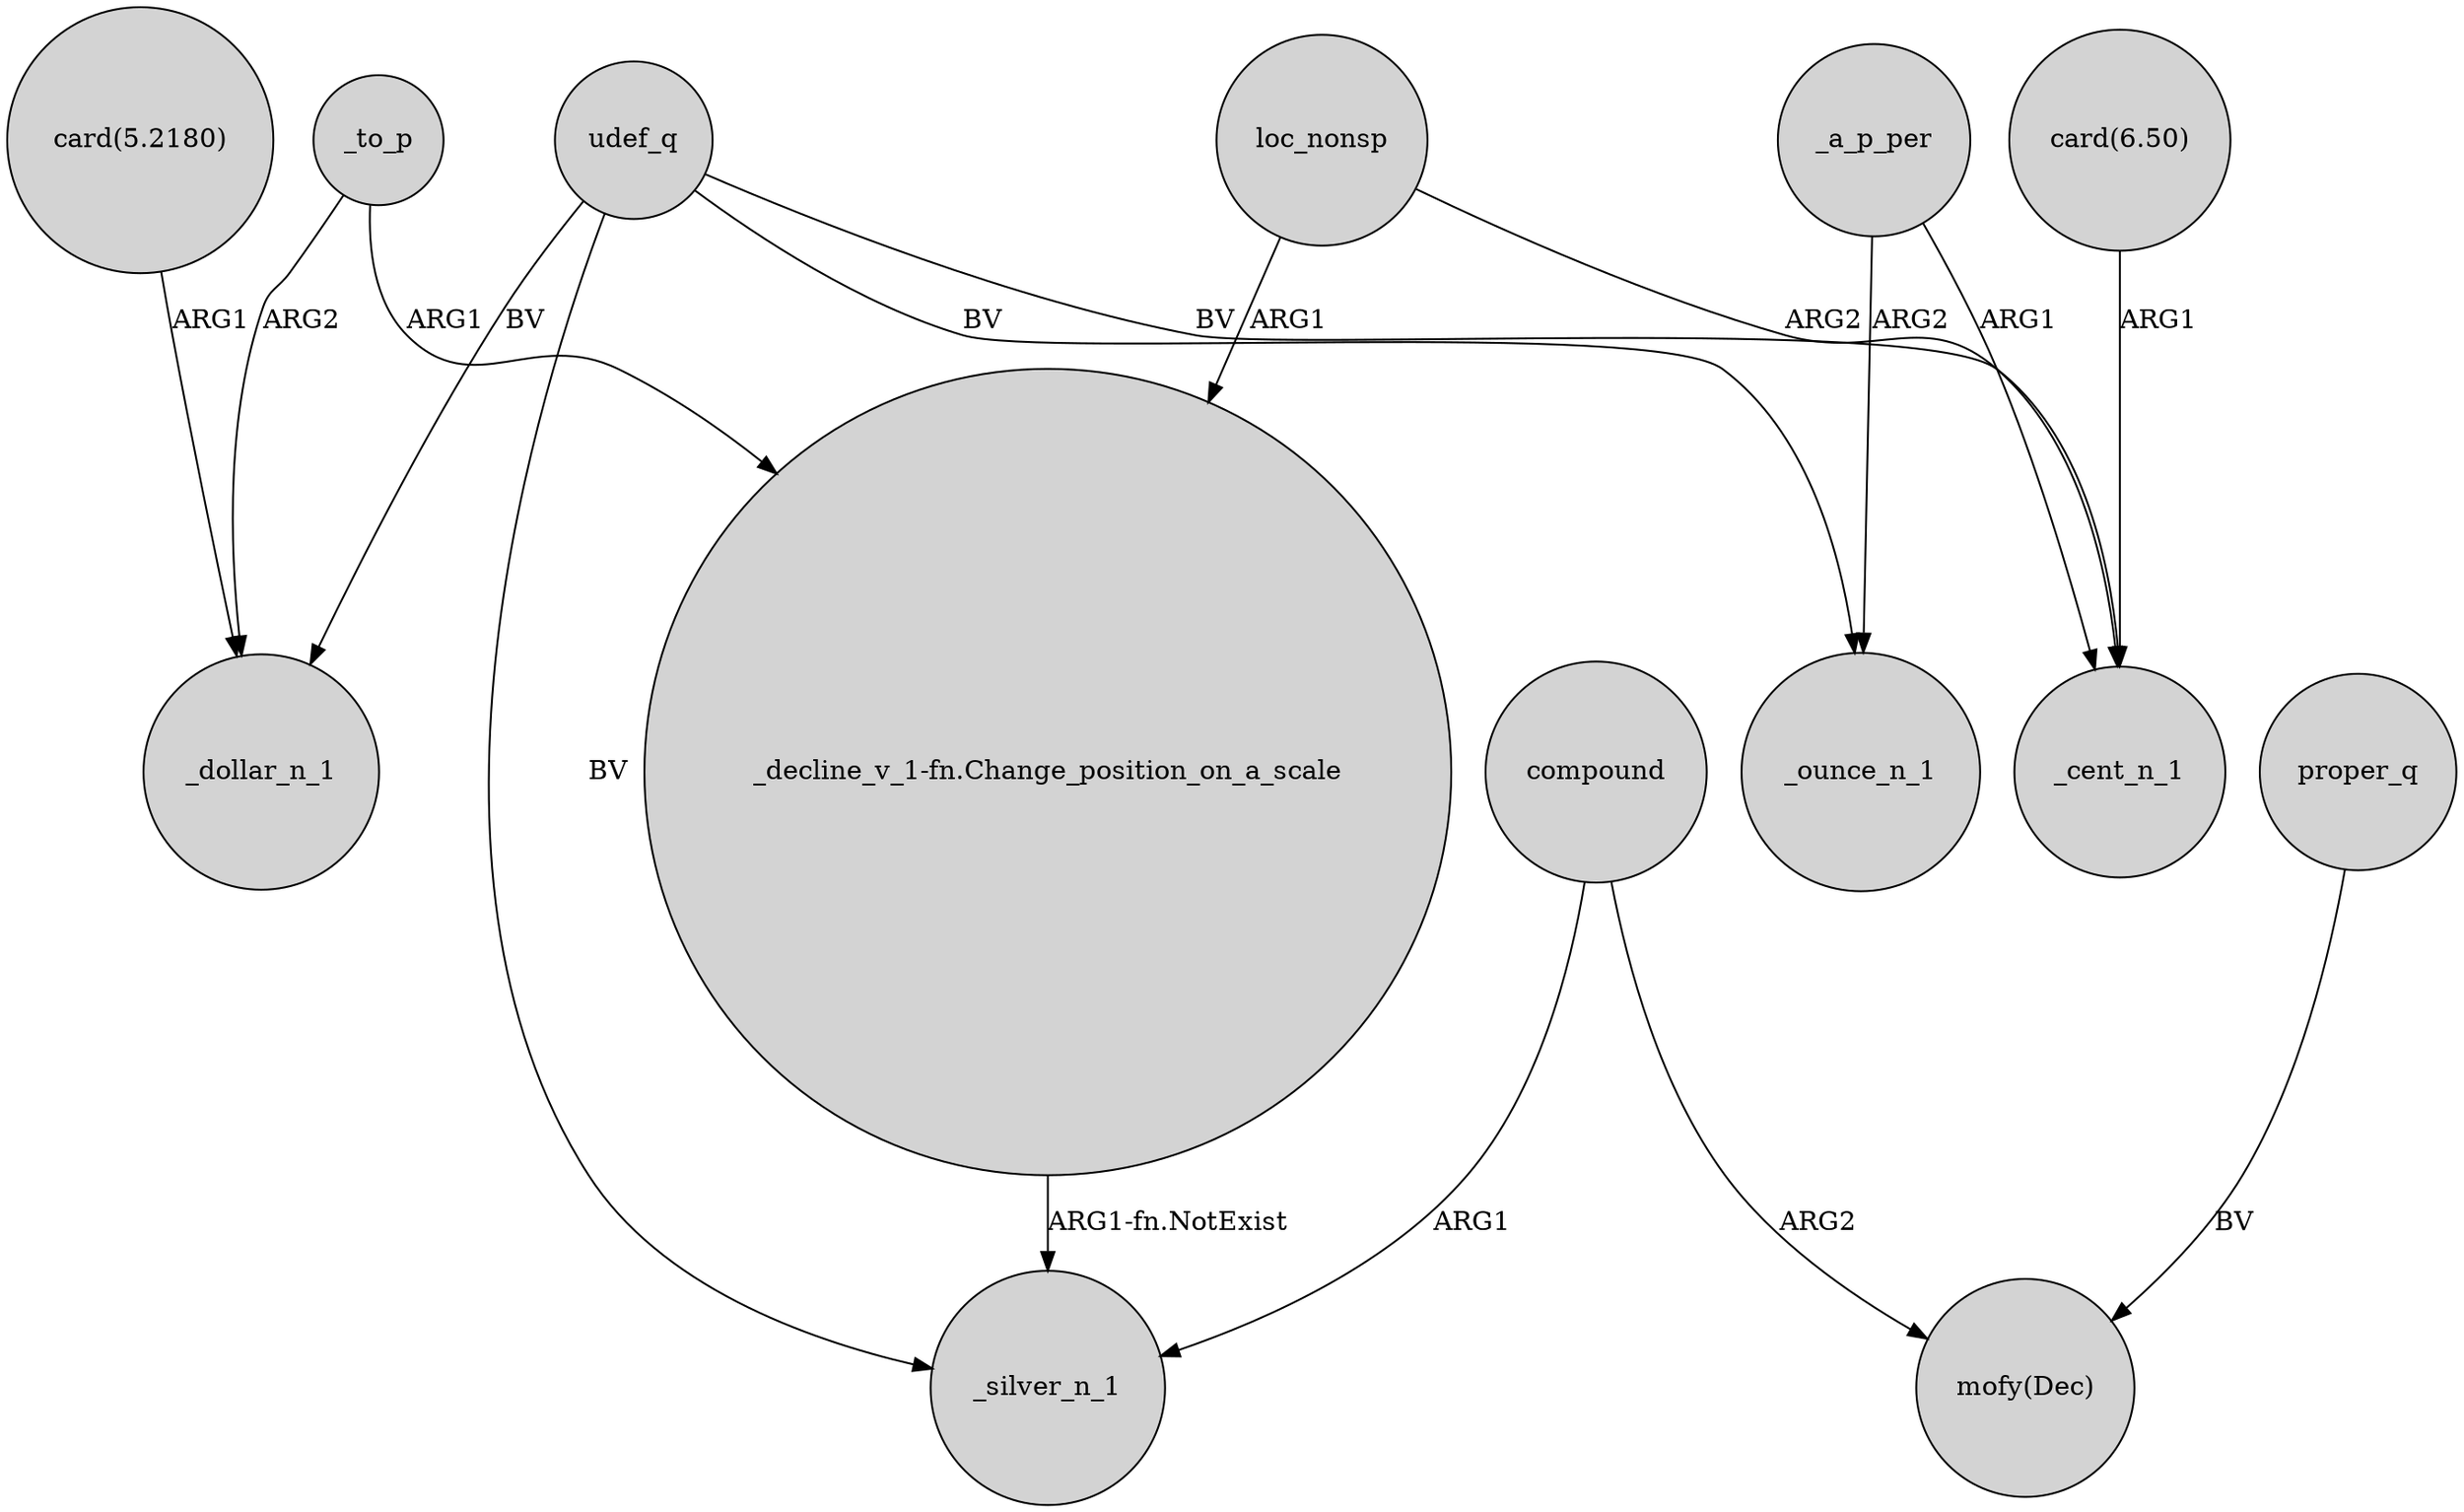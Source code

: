 digraph {
	node [shape=circle style=filled]
	compound -> _silver_n_1 [label=ARG1]
	"card(5.2180)" -> _dollar_n_1 [label=ARG1]
	udef_q -> _ounce_n_1 [label=BV]
	_a_p_per -> _ounce_n_1 [label=ARG2]
	loc_nonsp -> _cent_n_1 [label=ARG2]
	compound -> "mofy(Dec)" [label=ARG2]
	"card(6.50)" -> _cent_n_1 [label=ARG1]
	_to_p -> _dollar_n_1 [label=ARG2]
	"_decline_v_1-fn.Change_position_on_a_scale" -> _silver_n_1 [label="ARG1-fn.NotExist"]
	loc_nonsp -> "_decline_v_1-fn.Change_position_on_a_scale" [label=ARG1]
	_to_p -> "_decline_v_1-fn.Change_position_on_a_scale" [label=ARG1]
	udef_q -> _cent_n_1 [label=BV]
	_a_p_per -> _cent_n_1 [label=ARG1]
	proper_q -> "mofy(Dec)" [label=BV]
	udef_q -> _silver_n_1 [label=BV]
	udef_q -> _dollar_n_1 [label=BV]
}
